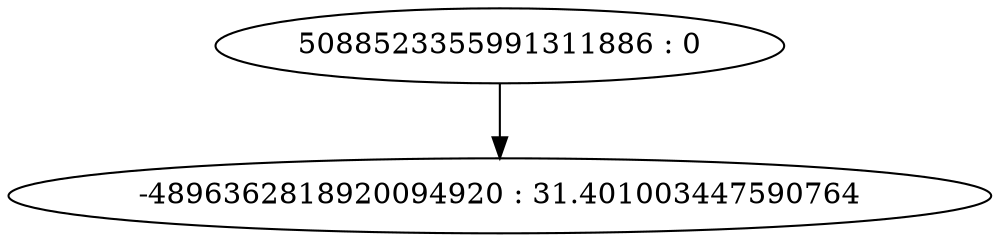 digraph "plots/tree_30.dot" {
	0 [label="5088523355991311886 : 0"]
	1 [label="-4896362818920094920 : 31.401003447590764"]
	0 -> 1
}
